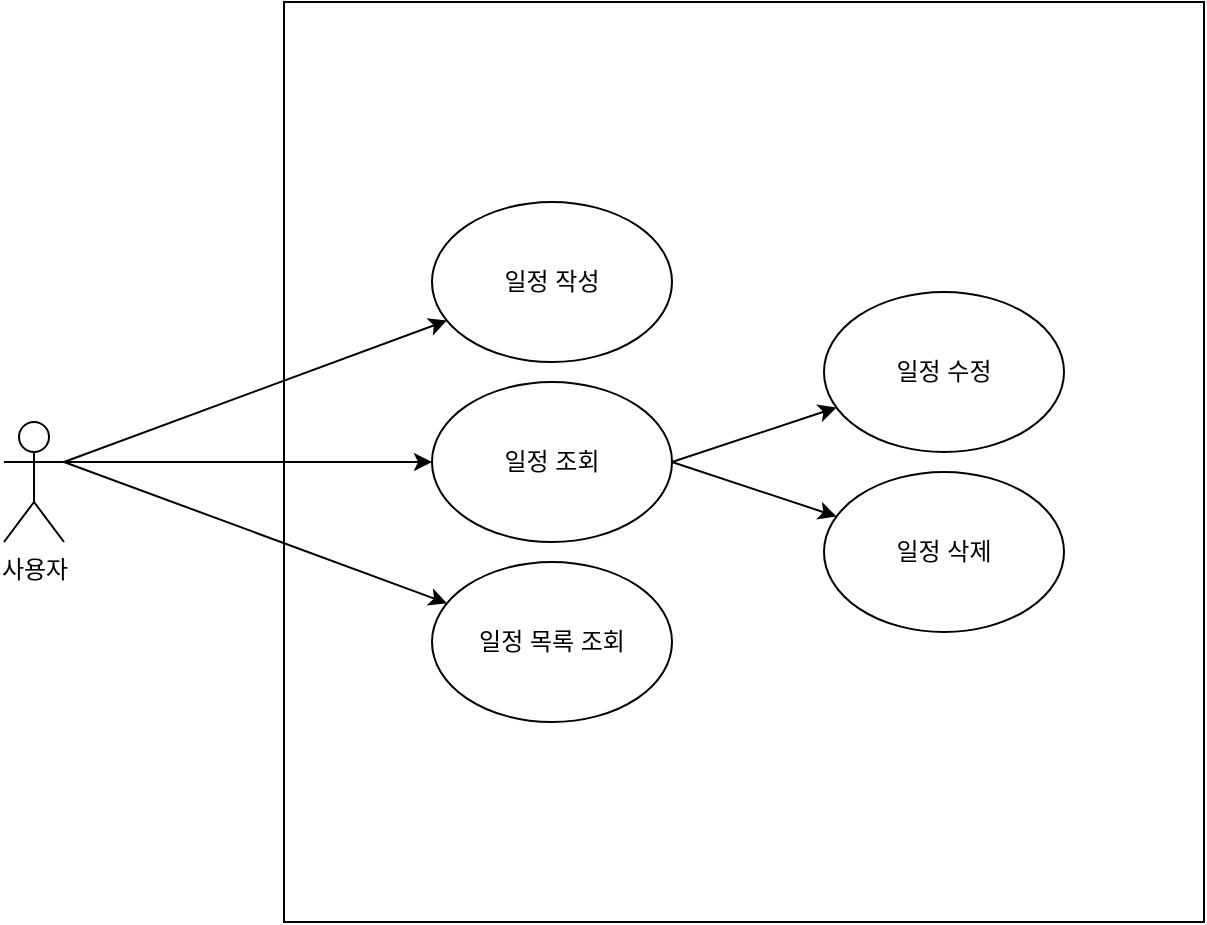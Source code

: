 <mxfile version="24.2.5" type="github">
  <diagram name="페이지-1" id="kJgueh4FvX1Y8hDw_DFq">
    <mxGraphModel dx="1416" dy="737" grid="1" gridSize="10" guides="1" tooltips="1" connect="1" arrows="1" fold="1" page="1" pageScale="1" pageWidth="827" pageHeight="1169" math="0" shadow="0">
      <root>
        <mxCell id="0" />
        <mxCell id="1" parent="0" />
        <mxCell id="hGuH1Fmb0tGTrj_0l3hY-20" value="" style="whiteSpace=wrap;html=1;aspect=fixed;" vertex="1" parent="1">
          <mxGeometry x="280" y="100" width="460" height="460" as="geometry" />
        </mxCell>
        <mxCell id="hGuH1Fmb0tGTrj_0l3hY-1" value="사용자&lt;div&gt;&lt;br&gt;&lt;/div&gt;" style="shape=umlActor;verticalLabelPosition=bottom;verticalAlign=top;html=1;outlineConnect=0;" vertex="1" parent="1">
          <mxGeometry x="140" y="310" width="30" height="60" as="geometry" />
        </mxCell>
        <mxCell id="hGuH1Fmb0tGTrj_0l3hY-4" value="일정 작성" style="ellipse;whiteSpace=wrap;html=1;" vertex="1" parent="1">
          <mxGeometry x="354" y="200" width="120" height="80" as="geometry" />
        </mxCell>
        <mxCell id="hGuH1Fmb0tGTrj_0l3hY-5" value="일정 조회" style="ellipse;whiteSpace=wrap;html=1;" vertex="1" parent="1">
          <mxGeometry x="354" y="290" width="120" height="80" as="geometry" />
        </mxCell>
        <mxCell id="hGuH1Fmb0tGTrj_0l3hY-11" value="" style="endArrow=classic;html=1;rounded=0;exitX=1;exitY=0.333;exitDx=0;exitDy=0;exitPerimeter=0;" edge="1" parent="1" source="hGuH1Fmb0tGTrj_0l3hY-1" target="hGuH1Fmb0tGTrj_0l3hY-4">
          <mxGeometry width="50" height="50" relative="1" as="geometry">
            <mxPoint x="390" y="410" as="sourcePoint" />
            <mxPoint x="440" y="360" as="targetPoint" />
          </mxGeometry>
        </mxCell>
        <mxCell id="hGuH1Fmb0tGTrj_0l3hY-12" value="일정 목록 조회" style="ellipse;whiteSpace=wrap;html=1;" vertex="1" parent="1">
          <mxGeometry x="354" y="380" width="120" height="80" as="geometry" />
        </mxCell>
        <mxCell id="hGuH1Fmb0tGTrj_0l3hY-13" value="일정 수정" style="ellipse;whiteSpace=wrap;html=1;" vertex="1" parent="1">
          <mxGeometry x="550" y="245" width="120" height="80" as="geometry" />
        </mxCell>
        <mxCell id="hGuH1Fmb0tGTrj_0l3hY-14" value="일정 삭제" style="ellipse;whiteSpace=wrap;html=1;" vertex="1" parent="1">
          <mxGeometry x="550" y="335" width="120" height="80" as="geometry" />
        </mxCell>
        <mxCell id="hGuH1Fmb0tGTrj_0l3hY-16" value="" style="endArrow=classic;html=1;rounded=0;exitX=1;exitY=0.333;exitDx=0;exitDy=0;exitPerimeter=0;" edge="1" parent="1" source="hGuH1Fmb0tGTrj_0l3hY-1" target="hGuH1Fmb0tGTrj_0l3hY-5">
          <mxGeometry width="50" height="50" relative="1" as="geometry">
            <mxPoint x="180" y="344" as="sourcePoint" />
            <mxPoint x="372" y="270" as="targetPoint" />
          </mxGeometry>
        </mxCell>
        <mxCell id="hGuH1Fmb0tGTrj_0l3hY-17" value="" style="endArrow=classic;html=1;rounded=0;exitX=1;exitY=0.5;exitDx=0;exitDy=0;" edge="1" parent="1" source="hGuH1Fmb0tGTrj_0l3hY-5" target="hGuH1Fmb0tGTrj_0l3hY-14">
          <mxGeometry width="50" height="50" relative="1" as="geometry">
            <mxPoint x="190" y="354" as="sourcePoint" />
            <mxPoint x="382" y="280" as="targetPoint" />
          </mxGeometry>
        </mxCell>
        <mxCell id="hGuH1Fmb0tGTrj_0l3hY-18" value="" style="endArrow=classic;html=1;rounded=0;exitX=1;exitY=0.5;exitDx=0;exitDy=0;" edge="1" parent="1" source="hGuH1Fmb0tGTrj_0l3hY-5" target="hGuH1Fmb0tGTrj_0l3hY-13">
          <mxGeometry width="50" height="50" relative="1" as="geometry">
            <mxPoint x="200" y="364" as="sourcePoint" />
            <mxPoint x="392" y="290" as="targetPoint" />
          </mxGeometry>
        </mxCell>
        <mxCell id="hGuH1Fmb0tGTrj_0l3hY-19" value="" style="endArrow=classic;html=1;rounded=0;exitX=1;exitY=0.333;exitDx=0;exitDy=0;exitPerimeter=0;" edge="1" parent="1" source="hGuH1Fmb0tGTrj_0l3hY-1" target="hGuH1Fmb0tGTrj_0l3hY-12">
          <mxGeometry width="50" height="50" relative="1" as="geometry">
            <mxPoint x="210" y="374" as="sourcePoint" />
            <mxPoint x="402" y="300" as="targetPoint" />
          </mxGeometry>
        </mxCell>
      </root>
    </mxGraphModel>
  </diagram>
</mxfile>

